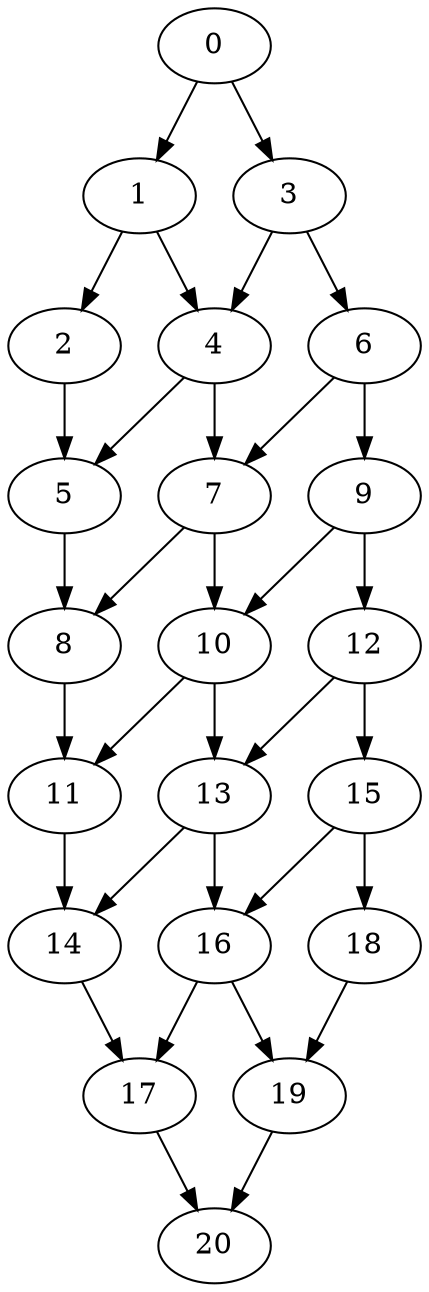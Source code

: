digraph "Pipeline_Nodes_21_CCR_1.00_WeightType_Random_GB" {
	graph ["Duplicate states"=0,
		GraphType=Pipeline,
		"Max states in OPEN"=0,
		Modes="120000ms; topo-ordered tasks, ; Pruning: task equivalence, fixed order ready list, ; F-value: ; Optimisation: best schedule length (\
SL) optimisation on equal, ",
		NumberOfTasks=21,
		"Pruned using list schedule length"=497439,
		"States removed from OPEN"=0,
		TargetSystem="Homogeneous-16",
		"Time to schedule (ms)"=929,
		"Total idle time"=243,
		"Total schedule length"=108,
		"Total sequential time"=200,
		"Total states created"=629501
	];
	0	["Finish time"=15,
		Processor=0,
		"Start time"=0,
		Weight=15];
	1	["Finish time"=23,
		Processor=0,
		"Start time"=15,
		Weight=8];
	0 -> 1	[Weight=9];
	3	["Finish time"=23,
		Processor=1,
		"Start time"=17,
		Weight=6];
	0 -> 3	[Weight=2];
	2	["Finish time"=39,
		Processor=0,
		"Start time"=23,
		Weight=16];
	1 -> 2	[Weight=8];
	4	["Finish time"=40,
		Processor=2,
		"Start time"=29,
		Weight=11];
	1 -> 4	[Weight=3];
	6	["Finish time"=26,
		Processor=1,
		"Start time"=23,
		Weight=3];
	3 -> 6	[Weight=8];
	3 -> 4	[Weight=6];
	5	["Finish time"=55,
		Processor=0,
		"Start time"=42,
		Weight=13];
	2 -> 5	[Weight=6];
	9	["Finish time"=41,
		Processor=1,
		"Start time"=26,
		Weight=15];
	6 -> 9	[Weight=4];
	7	["Finish time"=45,
		Processor=2,
		"Start time"=40,
		Weight=5];
	6 -> 7	[Weight=6];
	4 -> 5	[Weight=2];
	4 -> 7	[Weight=4];
	10	["Finish time"=61,
		Processor=2,
		"Start time"=48,
		Weight=13];
	9 -> 10	[Weight=7];
	12	["Finish time"=52,
		Processor=3,
		"Start time"=47,
		Weight=5];
	9 -> 12	[Weight=6];
	8	["Finish time"=65,
		Processor=4,
		"Start time"=62,
		Weight=3];
	5 -> 8	[Weight=7];
	7 -> 10	[Weight=4];
	7 -> 8	[Weight=8];
	11	["Finish time"=81,
		Processor=4,
		"Start time"=68,
		Weight=13];
	10 -> 11	[Weight=7];
	13	["Finish time"=71,
		Processor=2,
		"Start time"=61,
		Weight=10];
	10 -> 13	[Weight=8];
	15	["Finish time"=65,
		Processor=3,
		"Start time"=52,
		Weight=13];
	12 -> 15	[Weight=10];
	12 -> 13	[Weight=6];
	8 -> 11	[Weight=7];
	14	["Finish time"=87,
		Processor=4,
		"Start time"=81,
		Weight=6];
	11 -> 14	[Weight=7];
	18	["Finish time"=84,
		Processor=5,
		"Start time"=71,
		Weight=13];
	15 -> 18	[Weight=6];
	16	["Finish time"=82,
		Processor=2,
		"Start time"=74,
		Weight=8];
	15 -> 16	[Weight=9];
	13 -> 14	[Weight=2];
	13 -> 16	[Weight=9];
	17	["Finish time"=102,
		Processor=4,
		"Start time"=87,
		Weight=15];
	14 -> 17	[Weight=8];
	19	["Finish time"=92,
		Processor=5,
		"Start time"=89,
		Weight=3];
	18 -> 19	[Weight=6];
	16 -> 17	[Weight=2];
	16 -> 19	[Weight=7];
	20	["Finish time"=108,
		Processor=4,
		"Start time"=102,
		Weight=6];
	17 -> 20	[Weight=6];
	19 -> 20	[Weight=10];
}
